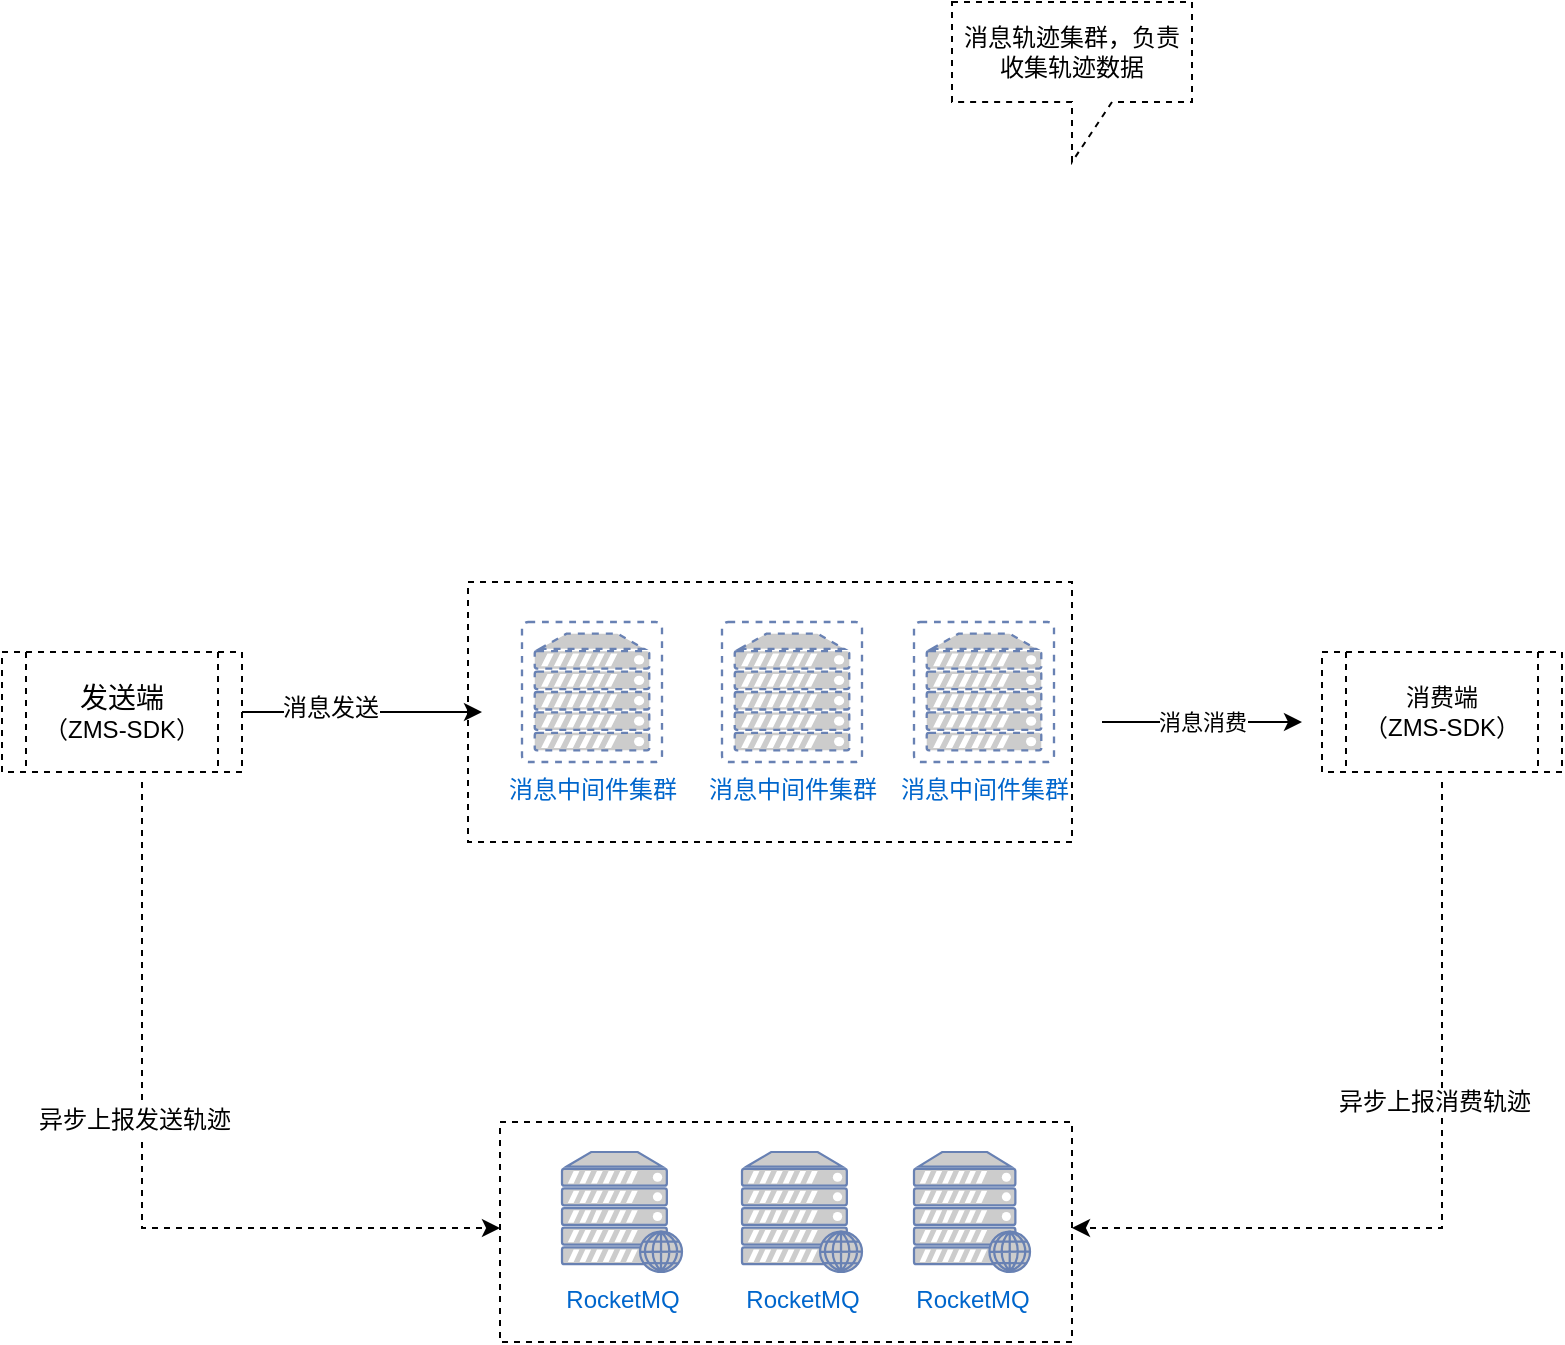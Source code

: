 <mxfile version="10.7.9" type="github"><diagram id="fp1_iBGA2-fZ-iOumSFc" name="Page-1"><mxGraphModel dx="1360" dy="1860" grid="1" gridSize="10" guides="1" tooltips="1" connect="1" arrows="1" fold="1" page="1" pageScale="1" pageWidth="827" pageHeight="1169" math="0" shadow="0"><root><mxCell id="0"/><mxCell id="1" parent="0"/><mxCell id="sJ8i0o-DpwKmVfm8Jvcz-11" value="" style="rounded=0;whiteSpace=wrap;html=1;dashed=1;" vertex="1" parent="1"><mxGeometry x="263" y="240" width="302" height="130" as="geometry"/></mxCell><mxCell id="sJ8i0o-DpwKmVfm8Jvcz-1" value="" style="rounded=0;whiteSpace=wrap;html=1;dashed=1;" vertex="1" parent="1"><mxGeometry x="279" y="510" width="286" height="110" as="geometry"/></mxCell><mxCell id="8tRWTCW-AiNjMvpCFfD3-1" value="RocketMQ" style="fontColor=#0066CC;verticalAlign=top;verticalLabelPosition=bottom;labelPosition=center;align=center;html=1;outlineConnect=0;fillColor=#CCCCCC;strokeColor=#6881B3;gradientColor=none;gradientDirection=north;strokeWidth=2;shape=mxgraph.networks.web_server;" parent="1" vertex="1"><mxGeometry x="310" y="525" width="60" height="60" as="geometry"/></mxCell><mxCell id="8tRWTCW-AiNjMvpCFfD3-2" value="RocketMQ" style="fontColor=#0066CC;verticalAlign=top;verticalLabelPosition=bottom;labelPosition=center;align=center;html=1;outlineConnect=0;fillColor=#CCCCCC;strokeColor=#6881B3;gradientColor=none;gradientDirection=north;strokeWidth=2;shape=mxgraph.networks.web_server;" parent="1" vertex="1"><mxGeometry x="400" y="525" width="60" height="60" as="geometry"/></mxCell><mxCell id="8tRWTCW-AiNjMvpCFfD3-3" value="RocketMQ" style="fontColor=#0066CC;verticalAlign=top;verticalLabelPosition=bottom;labelPosition=center;align=center;html=1;outlineConnect=0;fillColor=#CCCCCC;strokeColor=#6881B3;gradientColor=none;gradientDirection=north;strokeWidth=2;shape=mxgraph.networks.web_server;" parent="1" vertex="1"><mxGeometry x="486" y="525" width="58" height="60" as="geometry"/></mxCell><mxCell id="sJ8i0o-DpwKmVfm8Jvcz-2" value="消息轨迹集群，负责收集轨迹数据" style="shape=callout;whiteSpace=wrap;html=1;perimeter=calloutPerimeter;dashed=1;" vertex="1" parent="1"><mxGeometry x="505" y="-50" width="120" height="80" as="geometry"/></mxCell><mxCell id="sJ8i0o-DpwKmVfm8Jvcz-17" style="edgeStyle=orthogonalEdgeStyle;rounded=0;orthogonalLoop=1;jettySize=auto;html=1;dashed=1;" edge="1" parent="1"><mxGeometry relative="1" as="geometry"><mxPoint x="100" y="340" as="sourcePoint"/><mxPoint x="279" y="563" as="targetPoint"/><Array as="points"><mxPoint x="100" y="563"/><mxPoint x="279" y="563"/></Array></mxGeometry></mxCell><mxCell id="sJ8i0o-DpwKmVfm8Jvcz-19" value="异步上报发送轨迹" style="text;html=1;resizable=0;points=[];align=center;verticalAlign=middle;labelBackgroundColor=#ffffff;" vertex="1" connectable="0" parent="sJ8i0o-DpwKmVfm8Jvcz-17"><mxGeometry x="-0.227" y="-2" relative="1" as="geometry"><mxPoint x="-2" y="13" as="offset"/></mxGeometry></mxCell><mxCell id="sJ8i0o-DpwKmVfm8Jvcz-4" value="&lt;font style=&quot;font-size: 14px&quot;&gt;发送端&lt;/font&gt;&lt;br&gt;（ZMS-SDK）&lt;br&gt;" style="shape=process;whiteSpace=wrap;html=1;backgroundOutline=1;dashed=1;" vertex="1" parent="1"><mxGeometry x="30" y="275" width="120" height="60" as="geometry"/></mxCell><mxCell id="sJ8i0o-DpwKmVfm8Jvcz-18" style="edgeStyle=orthogonalEdgeStyle;rounded=0;orthogonalLoop=1;jettySize=auto;html=1;dashed=1;" edge="1" parent="1"><mxGeometry relative="1" as="geometry"><mxPoint x="750" y="340" as="sourcePoint"/><mxPoint x="565" y="563" as="targetPoint"/><Array as="points"><mxPoint x="750" y="563"/></Array></mxGeometry></mxCell><mxCell id="sJ8i0o-DpwKmVfm8Jvcz-20" value="异步上报消费轨迹" style="text;html=1;resizable=0;points=[];align=center;verticalAlign=middle;labelBackgroundColor=#ffffff;" vertex="1" connectable="0" parent="sJ8i0o-DpwKmVfm8Jvcz-18"><mxGeometry x="-0.258" y="-2" relative="1" as="geometry"><mxPoint x="-2" y="8" as="offset"/></mxGeometry></mxCell><mxCell id="sJ8i0o-DpwKmVfm8Jvcz-5" value="&lt;font style=&quot;font-size: 12px&quot;&gt;消费端&lt;br&gt;（ZMS-SDK）&lt;/font&gt;" style="shape=process;whiteSpace=wrap;html=1;backgroundOutline=1;dashed=1;" vertex="1" parent="1"><mxGeometry x="690" y="275" width="120" height="60" as="geometry"/></mxCell><mxCell id="sJ8i0o-DpwKmVfm8Jvcz-8" value="消息中间件集群" style="fontColor=#0066CC;verticalAlign=top;verticalLabelPosition=bottom;labelPosition=center;align=center;html=1;outlineConnect=0;fillColor=#CCCCCC;strokeColor=#6881B3;gradientColor=none;gradientDirection=north;strokeWidth=2;shape=mxgraph.networks.virtual_server;dashed=1;" vertex="1" parent="1"><mxGeometry x="290" y="260" width="70" height="70" as="geometry"/></mxCell><mxCell id="sJ8i0o-DpwKmVfm8Jvcz-9" value="消息中间件集群" style="fontColor=#0066CC;verticalAlign=top;verticalLabelPosition=bottom;labelPosition=center;align=center;html=1;outlineConnect=0;fillColor=#CCCCCC;strokeColor=#6881B3;gradientColor=none;gradientDirection=north;strokeWidth=2;shape=mxgraph.networks.virtual_server;dashed=1;" vertex="1" parent="1"><mxGeometry x="390" y="260" width="70" height="70" as="geometry"/></mxCell><mxCell id="sJ8i0o-DpwKmVfm8Jvcz-10" value="消息中间件集群" style="fontColor=#0066CC;verticalAlign=top;verticalLabelPosition=bottom;labelPosition=center;align=center;html=1;outlineConnect=0;fillColor=#CCCCCC;strokeColor=#6881B3;gradientColor=none;gradientDirection=north;strokeWidth=2;shape=mxgraph.networks.virtual_server;dashed=1;" vertex="1" parent="1"><mxGeometry x="486" y="260" width="70" height="70" as="geometry"/></mxCell><mxCell id="sJ8i0o-DpwKmVfm8Jvcz-12" value="" style="endArrow=classic;html=1;" edge="1" parent="1" source="sJ8i0o-DpwKmVfm8Jvcz-4"><mxGeometry width="50" height="50" relative="1" as="geometry"><mxPoint x="150" y="355" as="sourcePoint"/><mxPoint x="270" y="305" as="targetPoint"/></mxGeometry></mxCell><mxCell id="sJ8i0o-DpwKmVfm8Jvcz-13" value="消息发送" style="text;html=1;resizable=0;points=[];align=center;verticalAlign=middle;labelBackgroundColor=#ffffff;" vertex="1" connectable="0" parent="sJ8i0o-DpwKmVfm8Jvcz-12"><mxGeometry x="-0.267" y="2" relative="1" as="geometry"><mxPoint as="offset"/></mxGeometry></mxCell><mxCell id="sJ8i0o-DpwKmVfm8Jvcz-14" value="消息消费" style="endArrow=classic;html=1;" edge="1" parent="1"><mxGeometry width="50" height="50" relative="1" as="geometry"><mxPoint x="580" y="310" as="sourcePoint"/><mxPoint x="680" y="310" as="targetPoint"/></mxGeometry></mxCell></root></mxGraphModel></diagram></mxfile>